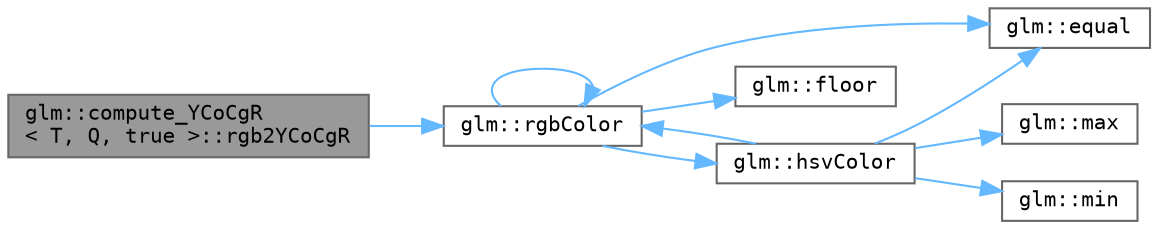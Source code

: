 digraph "glm::compute_YCoCgR&lt; T, Q, true &gt;::rgb2YCoCgR"
{
 // LATEX_PDF_SIZE
  bgcolor="transparent";
  edge [fontname=Terminal,fontsize=10,labelfontname=Helvetica,labelfontsize=10];
  node [fontname=Terminal,fontsize=10,shape=box,height=0.2,width=0.4];
  rankdir="LR";
  Node1 [label="glm::compute_YCoCgR\l\< T, Q, true \>::rgb2YCoCgR",height=0.2,width=0.4,color="gray40", fillcolor="grey60", style="filled", fontcolor="black",tooltip=" "];
  Node1 -> Node2 [color="steelblue1",style="solid"];
  Node2 [label="glm::rgbColor",height=0.2,width=0.4,color="grey40", fillcolor="white", style="filled",URL="$group__gtx__color__space.html#ga4f9e373913d733dce0807df389f7d2b0",tooltip=" "];
  Node2 -> Node3 [color="steelblue1",style="solid"];
  Node3 [label="glm::equal",height=0.2,width=0.4,color="grey40", fillcolor="white", style="filled",URL="$group__core__func__vector__relational.html#gaf539cf490630ba648dfd6e36aef910a1",tooltip=" "];
  Node2 -> Node4 [color="steelblue1",style="solid"];
  Node4 [label="glm::floor",height=0.2,width=0.4,color="grey40", fillcolor="white", style="filled",URL="$group__core__func__common.html#gac433646923ab80af6d9964f1570855d5",tooltip=" "];
  Node2 -> Node5 [color="steelblue1",style="solid"];
  Node5 [label="glm::hsvColor",height=0.2,width=0.4,color="grey40", fillcolor="white", style="filled",URL="$group__gtx__color__space.html#gad8e8b0183982509b7fa4501db019035e",tooltip=" "];
  Node5 -> Node3 [color="steelblue1",style="solid"];
  Node5 -> Node6 [color="steelblue1",style="solid"];
  Node6 [label="glm::max",height=0.2,width=0.4,color="grey40", fillcolor="white", style="filled",URL="$group__core__func__common.html#gae02d42887fc5570451f880e3c624b9ac",tooltip=" "];
  Node5 -> Node7 [color="steelblue1",style="solid"];
  Node7 [label="glm::min",height=0.2,width=0.4,color="grey40", fillcolor="white", style="filled",URL="$group__core__func__common.html#ga6cf8098827054a270ee36b18e30d471d",tooltip=" "];
  Node5 -> Node2 [color="steelblue1",style="solid"];
  Node2 -> Node2 [color="steelblue1",style="solid"];
}
